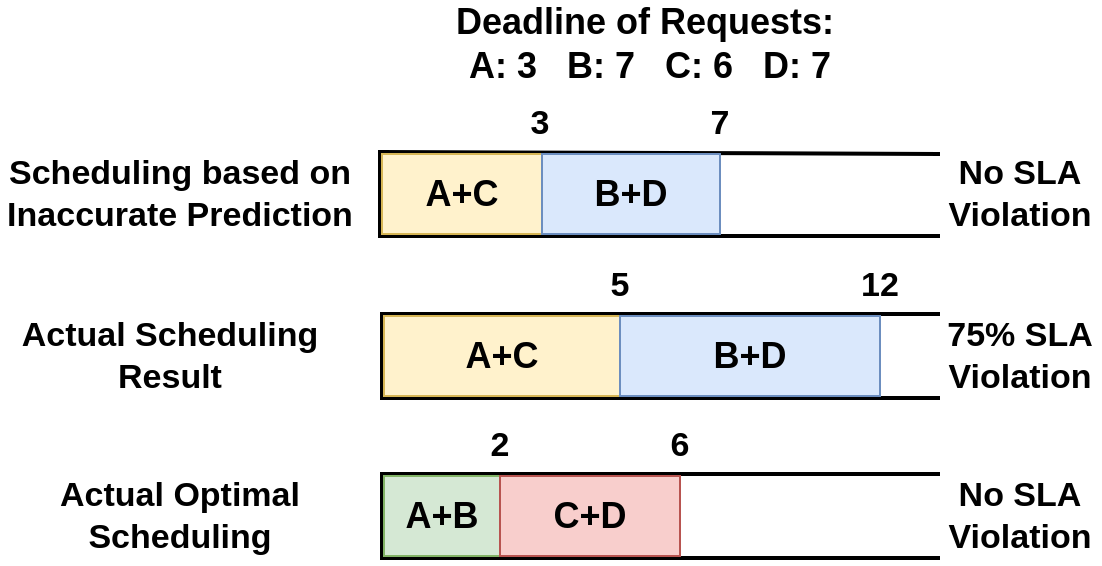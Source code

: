<mxfile version="22.0.2" type="device">
  <diagram name="第 1 页" id="jKTkZqrvnh0BFZjE6zUd">
    <mxGraphModel dx="737" dy="430" grid="1" gridSize="10" guides="1" tooltips="1" connect="1" arrows="1" fold="1" page="1" pageScale="1" pageWidth="827" pageHeight="1169" math="0" shadow="0">
      <root>
        <mxCell id="0" />
        <mxCell id="1" parent="0" />
        <mxCell id="nb-F5HIcwiXzBGMsncdq-2" value="" style="endArrow=none;html=1;rounded=0;strokeWidth=2;fontStyle=1" parent="1" edge="1">
          <mxGeometry width="50" height="50" relative="1" as="geometry">
            <mxPoint x="320" y="159" as="sourcePoint" />
            <mxPoint x="600" y="160" as="targetPoint" />
          </mxGeometry>
        </mxCell>
        <mxCell id="nb-F5HIcwiXzBGMsncdq-3" value="" style="endArrow=none;html=1;rounded=0;strokeWidth=2;fontStyle=1" parent="1" edge="1">
          <mxGeometry width="50" height="50" relative="1" as="geometry">
            <mxPoint x="320" y="201" as="sourcePoint" />
            <mxPoint x="600" y="201" as="targetPoint" />
          </mxGeometry>
        </mxCell>
        <mxCell id="nb-F5HIcwiXzBGMsncdq-4" value="" style="endArrow=none;html=1;rounded=0;strokeWidth=2;fontStyle=1" parent="1" edge="1">
          <mxGeometry width="50" height="50" relative="1" as="geometry">
            <mxPoint x="320" y="202" as="sourcePoint" />
            <mxPoint x="320" y="158" as="targetPoint" />
          </mxGeometry>
        </mxCell>
        <mxCell id="nb-F5HIcwiXzBGMsncdq-5" value="&lt;font style=&quot;font-size: 18px;&quot;&gt;A+C&lt;/font&gt;" style="rounded=0;whiteSpace=wrap;html=1;fillColor=#fff2cc;strokeColor=#d6b656;fontSize=14;fontStyle=1" parent="1" vertex="1">
          <mxGeometry x="321" y="160" width="80" height="40" as="geometry" />
        </mxCell>
        <mxCell id="nb-F5HIcwiXzBGMsncdq-6" value="&lt;font style=&quot;font-size: 18px;&quot;&gt;B+D&lt;/font&gt;" style="rounded=0;whiteSpace=wrap;html=1;fillColor=#dae8fc;strokeColor=#6c8ebf;fontSize=14;fontStyle=1" parent="1" vertex="1">
          <mxGeometry x="401" y="160" width="89" height="40" as="geometry" />
        </mxCell>
        <mxCell id="nb-F5HIcwiXzBGMsncdq-8" value="" style="endArrow=none;html=1;rounded=0;strokeWidth=2;fontStyle=1" parent="1" edge="1">
          <mxGeometry width="50" height="50" relative="1" as="geometry">
            <mxPoint x="321" y="240" as="sourcePoint" />
            <mxPoint x="600" y="240" as="targetPoint" />
          </mxGeometry>
        </mxCell>
        <mxCell id="nb-F5HIcwiXzBGMsncdq-9" value="" style="endArrow=none;html=1;rounded=0;strokeWidth=2;fontStyle=1" parent="1" edge="1">
          <mxGeometry width="50" height="50" relative="1" as="geometry">
            <mxPoint x="321" y="282" as="sourcePoint" />
            <mxPoint x="600" y="282" as="targetPoint" />
          </mxGeometry>
        </mxCell>
        <mxCell id="nb-F5HIcwiXzBGMsncdq-10" value="" style="endArrow=none;html=1;rounded=0;strokeWidth=2;fontStyle=1" parent="1" edge="1">
          <mxGeometry width="50" height="50" relative="1" as="geometry">
            <mxPoint x="321" y="283" as="sourcePoint" />
            <mxPoint x="321" y="239" as="targetPoint" />
          </mxGeometry>
        </mxCell>
        <mxCell id="nb-F5HIcwiXzBGMsncdq-11" value="&lt;font style=&quot;font-size: 18px;&quot;&gt;A+C&lt;/font&gt;" style="rounded=0;whiteSpace=wrap;html=1;fillColor=#fff2cc;strokeColor=#d6b656;fontSize=14;fontStyle=1" parent="1" vertex="1">
          <mxGeometry x="322" y="241" width="118" height="40" as="geometry" />
        </mxCell>
        <mxCell id="nb-F5HIcwiXzBGMsncdq-12" value="&lt;font style=&quot;font-size: 18px;&quot;&gt;B+D&lt;/font&gt;" style="rounded=0;whiteSpace=wrap;html=1;fillColor=#dae8fc;strokeColor=#6c8ebf;fontSize=14;fontStyle=1" parent="1" vertex="1">
          <mxGeometry x="440" y="241" width="130" height="40" as="geometry" />
        </mxCell>
        <mxCell id="nb-F5HIcwiXzBGMsncdq-13" value="" style="endArrow=none;html=1;rounded=0;strokeWidth=2;fontStyle=1" parent="1" edge="1">
          <mxGeometry width="50" height="50" relative="1" as="geometry">
            <mxPoint x="321" y="320" as="sourcePoint" />
            <mxPoint x="600" y="320" as="targetPoint" />
          </mxGeometry>
        </mxCell>
        <mxCell id="nb-F5HIcwiXzBGMsncdq-14" value="" style="endArrow=none;html=1;rounded=0;strokeWidth=2;fontStyle=1" parent="1" edge="1">
          <mxGeometry width="50" height="50" relative="1" as="geometry">
            <mxPoint x="321" y="362" as="sourcePoint" />
            <mxPoint x="600" y="362" as="targetPoint" />
          </mxGeometry>
        </mxCell>
        <mxCell id="nb-F5HIcwiXzBGMsncdq-15" value="" style="endArrow=none;html=1;rounded=0;strokeWidth=2;fontStyle=1" parent="1" edge="1">
          <mxGeometry width="50" height="50" relative="1" as="geometry">
            <mxPoint x="321" y="363" as="sourcePoint" />
            <mxPoint x="321" y="319" as="targetPoint" />
          </mxGeometry>
        </mxCell>
        <mxCell id="nb-F5HIcwiXzBGMsncdq-16" value="&lt;font style=&quot;font-size: 18px;&quot;&gt;A+B&lt;/font&gt;" style="rounded=0;whiteSpace=wrap;html=1;fillColor=#d5e8d4;strokeColor=#82b366;fontSize=14;fontStyle=1" parent="1" vertex="1">
          <mxGeometry x="322" y="321" width="58" height="40" as="geometry" />
        </mxCell>
        <mxCell id="nb-F5HIcwiXzBGMsncdq-17" value="&lt;font style=&quot;font-size: 18px;&quot;&gt;C+D&lt;/font&gt;" style="rounded=0;whiteSpace=wrap;html=1;fillColor=#f8cecc;strokeColor=#b85450;fontSize=14;fontStyle=1" parent="1" vertex="1">
          <mxGeometry x="380" y="321" width="90" height="40" as="geometry" />
        </mxCell>
        <mxCell id="nb-F5HIcwiXzBGMsncdq-18" value="&lt;font style=&quot;font-size: 17px;&quot;&gt;3&lt;/font&gt;" style="text;html=1;strokeColor=none;fillColor=none;align=center;verticalAlign=middle;whiteSpace=wrap;rounded=0;fontStyle=1" parent="1" vertex="1">
          <mxGeometry x="370" y="130" width="60" height="30" as="geometry" />
        </mxCell>
        <mxCell id="nb-F5HIcwiXzBGMsncdq-20" value="&lt;font style=&quot;font-size: 17px;&quot;&gt;6&lt;/font&gt;" style="text;html=1;strokeColor=none;fillColor=none;align=center;verticalAlign=middle;whiteSpace=wrap;rounded=0;fontStyle=1" parent="1" vertex="1">
          <mxGeometry x="440" y="291" width="60" height="30" as="geometry" />
        </mxCell>
        <mxCell id="nb-F5HIcwiXzBGMsncdq-21" value="&lt;font style=&quot;font-size: 17px;&quot;&gt;7&lt;/font&gt;" style="text;html=1;strokeColor=none;fillColor=none;align=center;verticalAlign=middle;whiteSpace=wrap;rounded=0;fontStyle=1" parent="1" vertex="1">
          <mxGeometry x="460" y="130" width="60" height="30" as="geometry" />
        </mxCell>
        <mxCell id="nb-F5HIcwiXzBGMsncdq-22" value="&lt;font style=&quot;font-size: 17px;&quot;&gt;5&lt;/font&gt;" style="text;html=1;strokeColor=none;fillColor=none;align=center;verticalAlign=middle;whiteSpace=wrap;rounded=0;fontStyle=1" parent="1" vertex="1">
          <mxGeometry x="410" y="211" width="60" height="30" as="geometry" />
        </mxCell>
        <mxCell id="nb-F5HIcwiXzBGMsncdq-23" value="&lt;font style=&quot;font-size: 17px;&quot;&gt;12&lt;/font&gt;" style="text;html=1;strokeColor=none;fillColor=none;align=center;verticalAlign=middle;whiteSpace=wrap;rounded=0;fontStyle=1" parent="1" vertex="1">
          <mxGeometry x="540" y="211" width="60" height="30" as="geometry" />
        </mxCell>
        <mxCell id="nb-F5HIcwiXzBGMsncdq-24" value="&lt;font style=&quot;font-size: 17px;&quot;&gt;2&lt;/font&gt;" style="text;html=1;strokeColor=none;fillColor=none;align=center;verticalAlign=middle;whiteSpace=wrap;rounded=0;fontStyle=1" parent="1" vertex="1">
          <mxGeometry x="350" y="291" width="60" height="30" as="geometry" />
        </mxCell>
        <mxCell id="nb-F5HIcwiXzBGMsncdq-25" value="&lt;font style=&quot;font-size: 17px;&quot;&gt;75% SLA Violation&lt;/font&gt;" style="text;html=1;strokeColor=none;fillColor=none;align=center;verticalAlign=middle;whiteSpace=wrap;rounded=0;fontSize=14;fontStyle=1" parent="1" vertex="1">
          <mxGeometry x="600" y="246" width="80" height="30" as="geometry" />
        </mxCell>
        <mxCell id="nb-F5HIcwiXzBGMsncdq-26" value="&lt;font style=&quot;font-size: 17px;&quot;&gt;No SLA Violation&lt;/font&gt;" style="text;html=1;strokeColor=none;fillColor=none;align=center;verticalAlign=middle;whiteSpace=wrap;rounded=0;fontSize=14;fontStyle=1" parent="1" vertex="1">
          <mxGeometry x="600" y="326" width="80" height="30" as="geometry" />
        </mxCell>
        <mxCell id="nb-F5HIcwiXzBGMsncdq-27" value="&lt;font size=&quot;1&quot; style=&quot;&quot;&gt;&lt;b style=&quot;font-size: 17px;&quot;&gt;Scheduling based on Inaccurate Prediction&lt;/b&gt;&lt;/font&gt;" style="text;html=1;strokeColor=none;fillColor=none;align=center;verticalAlign=middle;whiteSpace=wrap;rounded=0;" parent="1" vertex="1">
          <mxGeometry x="130" y="165" width="180" height="30" as="geometry" />
        </mxCell>
        <mxCell id="nb-F5HIcwiXzBGMsncdq-28" value="&lt;font size=&quot;1&quot; style=&quot;&quot;&gt;&lt;b style=&quot;font-size: 17px;&quot;&gt;Actual Scheduling Result&lt;/b&gt;&lt;/font&gt;" style="text;html=1;strokeColor=none;fillColor=none;align=center;verticalAlign=middle;whiteSpace=wrap;rounded=0;" parent="1" vertex="1">
          <mxGeometry x="130" y="246" width="170" height="30" as="geometry" />
        </mxCell>
        <mxCell id="nb-F5HIcwiXzBGMsncdq-29" value="&lt;font size=&quot;1&quot; style=&quot;&quot;&gt;&lt;b style=&quot;font-size: 17px;&quot;&gt;Actual Optimal Scheduling&lt;/b&gt;&lt;/font&gt;" style="text;html=1;strokeColor=none;fillColor=none;align=center;verticalAlign=middle;whiteSpace=wrap;rounded=0;" parent="1" vertex="1">
          <mxGeometry x="155" y="326" width="130" height="30" as="geometry" />
        </mxCell>
        <mxCell id="nb-F5HIcwiXzBGMsncdq-30" value="&lt;span style=&quot;font-size: 18px;&quot;&gt;&lt;span&gt;Deadline of Requests:&amp;nbsp;&lt;br&gt;A: 3&amp;nbsp; &amp;nbsp;B: 7&amp;nbsp; &amp;nbsp;C: 6&amp;nbsp; &amp;nbsp;D: 7&lt;/span&gt;&lt;/span&gt;" style="text;html=1;strokeColor=none;fillColor=none;align=center;verticalAlign=middle;whiteSpace=wrap;rounded=0;fontStyle=1" parent="1" vertex="1">
          <mxGeometry x="350" y="90" width="210" height="30" as="geometry" />
        </mxCell>
        <mxCell id="nb-F5HIcwiXzBGMsncdq-31" value="&lt;font style=&quot;font-size: 17px;&quot;&gt;No SLA Violation&lt;/font&gt;" style="text;html=1;strokeColor=none;fillColor=none;align=center;verticalAlign=middle;whiteSpace=wrap;rounded=0;fontSize=14;fontStyle=1" parent="1" vertex="1">
          <mxGeometry x="600" y="165" width="80" height="30" as="geometry" />
        </mxCell>
      </root>
    </mxGraphModel>
  </diagram>
</mxfile>
